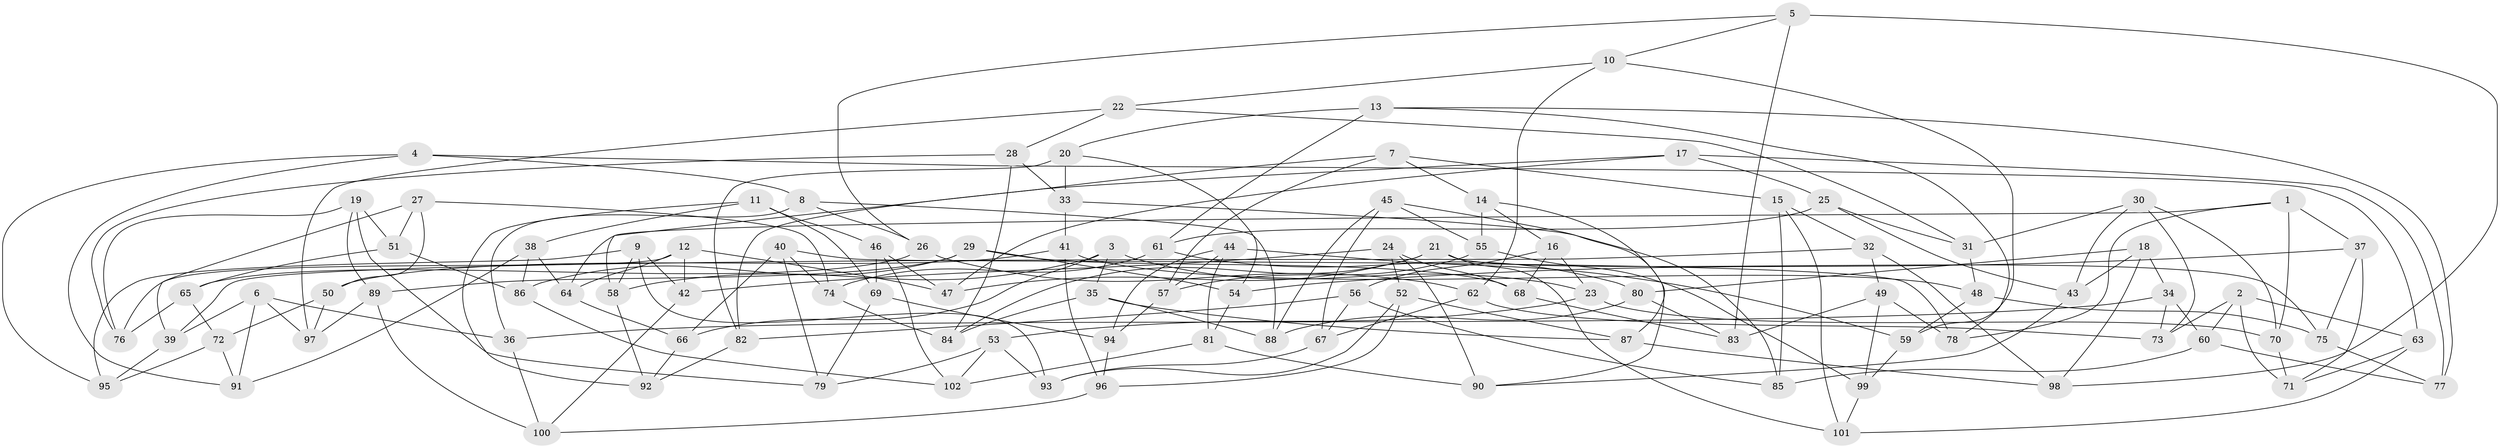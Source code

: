 // coarse degree distribution, {4: 0.5492957746478874, 6: 0.4225352112676056, 5: 0.014084507042253521, 3: 0.014084507042253521}
// Generated by graph-tools (version 1.1) at 2025/24/03/03/25 07:24:27]
// undirected, 102 vertices, 204 edges
graph export_dot {
graph [start="1"]
  node [color=gray90,style=filled];
  1;
  2;
  3;
  4;
  5;
  6;
  7;
  8;
  9;
  10;
  11;
  12;
  13;
  14;
  15;
  16;
  17;
  18;
  19;
  20;
  21;
  22;
  23;
  24;
  25;
  26;
  27;
  28;
  29;
  30;
  31;
  32;
  33;
  34;
  35;
  36;
  37;
  38;
  39;
  40;
  41;
  42;
  43;
  44;
  45;
  46;
  47;
  48;
  49;
  50;
  51;
  52;
  53;
  54;
  55;
  56;
  57;
  58;
  59;
  60;
  61;
  62;
  63;
  64;
  65;
  66;
  67;
  68;
  69;
  70;
  71;
  72;
  73;
  74;
  75;
  76;
  77;
  78;
  79;
  80;
  81;
  82;
  83;
  84;
  85;
  86;
  87;
  88;
  89;
  90;
  91;
  92;
  93;
  94;
  95;
  96;
  97;
  98;
  99;
  100;
  101;
  102;
  1 -- 78;
  1 -- 64;
  1 -- 70;
  1 -- 37;
  2 -- 71;
  2 -- 63;
  2 -- 73;
  2 -- 60;
  3 -- 66;
  3 -- 23;
  3 -- 58;
  3 -- 35;
  4 -- 91;
  4 -- 95;
  4 -- 8;
  4 -- 63;
  5 -- 26;
  5 -- 98;
  5 -- 83;
  5 -- 10;
  6 -- 36;
  6 -- 97;
  6 -- 39;
  6 -- 91;
  7 -- 82;
  7 -- 14;
  7 -- 57;
  7 -- 15;
  8 -- 88;
  8 -- 36;
  8 -- 26;
  9 -- 93;
  9 -- 58;
  9 -- 42;
  9 -- 95;
  10 -- 62;
  10 -- 22;
  10 -- 59;
  11 -- 38;
  11 -- 92;
  11 -- 46;
  11 -- 69;
  12 -- 47;
  12 -- 64;
  12 -- 42;
  12 -- 76;
  13 -- 78;
  13 -- 77;
  13 -- 61;
  13 -- 20;
  14 -- 87;
  14 -- 55;
  14 -- 16;
  15 -- 32;
  15 -- 101;
  15 -- 85;
  16 -- 56;
  16 -- 68;
  16 -- 23;
  17 -- 47;
  17 -- 58;
  17 -- 77;
  17 -- 25;
  18 -- 98;
  18 -- 80;
  18 -- 43;
  18 -- 34;
  19 -- 89;
  19 -- 76;
  19 -- 79;
  19 -- 51;
  20 -- 33;
  20 -- 54;
  20 -- 82;
  21 -- 75;
  21 -- 84;
  21 -- 101;
  21 -- 47;
  22 -- 97;
  22 -- 31;
  22 -- 28;
  23 -- 70;
  23 -- 53;
  24 -- 52;
  24 -- 90;
  24 -- 68;
  24 -- 42;
  25 -- 43;
  25 -- 31;
  25 -- 61;
  26 -- 62;
  26 -- 65;
  27 -- 51;
  27 -- 74;
  27 -- 39;
  27 -- 50;
  28 -- 84;
  28 -- 33;
  28 -- 76;
  29 -- 89;
  29 -- 54;
  29 -- 86;
  29 -- 68;
  30 -- 43;
  30 -- 70;
  30 -- 31;
  30 -- 73;
  31 -- 48;
  32 -- 49;
  32 -- 39;
  32 -- 98;
  33 -- 85;
  33 -- 41;
  34 -- 73;
  34 -- 60;
  34 -- 36;
  35 -- 84;
  35 -- 88;
  35 -- 87;
  36 -- 100;
  37 -- 54;
  37 -- 75;
  37 -- 71;
  38 -- 91;
  38 -- 86;
  38 -- 64;
  39 -- 95;
  40 -- 79;
  40 -- 66;
  40 -- 74;
  40 -- 78;
  41 -- 50;
  41 -- 96;
  41 -- 48;
  42 -- 100;
  43 -- 90;
  44 -- 59;
  44 -- 81;
  44 -- 94;
  44 -- 57;
  45 -- 90;
  45 -- 67;
  45 -- 88;
  45 -- 55;
  46 -- 69;
  46 -- 47;
  46 -- 102;
  48 -- 59;
  48 -- 75;
  49 -- 99;
  49 -- 83;
  49 -- 78;
  50 -- 72;
  50 -- 97;
  51 -- 86;
  51 -- 65;
  52 -- 96;
  52 -- 93;
  52 -- 87;
  53 -- 102;
  53 -- 79;
  53 -- 93;
  54 -- 81;
  55 -- 99;
  55 -- 57;
  56 -- 67;
  56 -- 85;
  56 -- 82;
  57 -- 94;
  58 -- 92;
  59 -- 99;
  60 -- 77;
  60 -- 85;
  61 -- 74;
  61 -- 80;
  62 -- 67;
  62 -- 73;
  63 -- 71;
  63 -- 101;
  64 -- 66;
  65 -- 72;
  65 -- 76;
  66 -- 92;
  67 -- 93;
  68 -- 83;
  69 -- 94;
  69 -- 79;
  70 -- 71;
  72 -- 91;
  72 -- 95;
  74 -- 84;
  75 -- 77;
  80 -- 83;
  80 -- 88;
  81 -- 102;
  81 -- 90;
  82 -- 92;
  86 -- 102;
  87 -- 98;
  89 -- 100;
  89 -- 97;
  94 -- 96;
  96 -- 100;
  99 -- 101;
}
